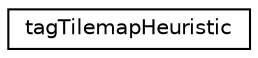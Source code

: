 digraph "Graphical Class Hierarchy"
{
 // LATEX_PDF_SIZE
  edge [fontname="Helvetica",fontsize="10",labelfontname="Helvetica",labelfontsize="10"];
  node [fontname="Helvetica",fontsize="10",shape=record];
  rankdir="LR";
  Node0 [label="tagTilemapHeuristic",height=0.2,width=0.4,color="black", fillcolor="white", style="filled",URL="$structtag_tilemap_heuristic.html",tooltip="Defines a set of heuristic data we use for pathfinding in the tilemap /summary>"];
}
